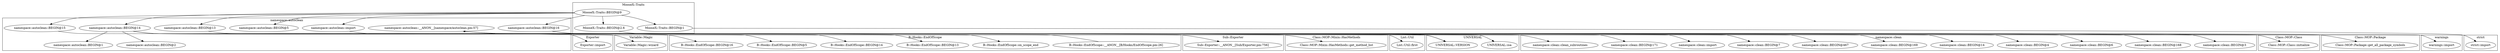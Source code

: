digraph {
graph [overlap=false]
subgraph cluster_MooseX_Traits {
	label="MooseX::Traits";
	"MooseX::Traits::BEGIN@2.6";
	"MooseX::Traits::BEGIN@1";
	"MooseX::Traits::BEGIN@9";
}
subgraph cluster_Variable_Magic {
	label="Variable::Magic";
	"Variable::Magic::wizard";
}
subgraph cluster_Class_MOP_Mixin_HasMethods {
	label="Class::MOP::Mixin::HasMethods";
	"Class::MOP::Mixin::HasMethods::get_method_list";
}
subgraph cluster_List_Util {
	label="List::Util";
	"List::Util::first";
}
subgraph cluster_UNIVERSAL {
	label="UNIVERSAL";
	"UNIVERSAL::isa";
	"UNIVERSAL::VERSION";
}
subgraph cluster_namespace_clean {
	label="namespace::clean";
	"namespace::clean::BEGIN@3";
	"namespace::clean::BEGIN@168";
	"namespace::clean::BEGIN@6";
	"namespace::clean::BEGIN@4";
	"namespace::clean::BEGIN@14";
	"namespace::clean::clean_subroutines";
	"namespace::clean::BEGIN@169";
	"namespace::clean::BEGIN@467";
	"namespace::clean::BEGIN@7";
	"namespace::clean::import";
	"namespace::clean::BEGIN@171";
}
subgraph cluster_Exporter {
	label="Exporter";
	"Exporter::import";
}
subgraph cluster_warnings {
	label="warnings";
	"warnings::import";
}
subgraph cluster_namespace_autoclean {
	label="namespace::autoclean";
	"namespace::autoclean::BEGIN@15";
	"namespace::autoclean::BEGIN@5";
	"namespace::autoclean::BEGIN@1";
	"namespace::autoclean::BEGIN@14";
	"namespace::autoclean::__ANON__[namespace/autoclean.pm:57]";
	"namespace::autoclean::BEGIN@2";
	"namespace::autoclean::BEGIN@16";
	"namespace::autoclean::import";
	"namespace::autoclean::BEGIN@13";
}
subgraph cluster_B_Hooks_EndOfScope {
	label="B::Hooks::EndOfScope";
	"B::Hooks::EndOfScope::__ANON__[B/Hooks/EndOfScope.pm:26]";
	"B::Hooks::EndOfScope::BEGIN@16";
	"B::Hooks::EndOfScope::BEGIN@13";
	"B::Hooks::EndOfScope::BEGIN@14";
	"B::Hooks::EndOfScope::on_scope_end";
	"B::Hooks::EndOfScope::BEGIN@5";
}
subgraph cluster_Sub_Exporter {
	label="Sub::Exporter";
	"Sub::Exporter::__ANON__[Sub/Exporter.pm:756]";
}
subgraph cluster_strict {
	label="strict";
	"strict::import";
}
subgraph cluster_Class_MOP_Class {
	label="Class::MOP::Class";
	"Class::MOP::Class::initialize";
}
subgraph cluster_Class_MOP_Package {
	label="Class::MOP::Package";
	"Class::MOP::Package::get_all_package_symbols";
}
"namespace::autoclean::BEGIN@15" -> "Exporter::import";
"namespace::autoclean::BEGIN@16" -> "namespace::clean::BEGIN@7";
"namespace::autoclean::BEGIN@14" -> "Variable::Magic::wizard";
"namespace::autoclean::__ANON__[namespace/autoclean.pm:57]" -> "namespace::clean::clean_subroutines";
"namespace::autoclean::BEGIN@16" -> "namespace::clean::BEGIN@3";
"namespace::autoclean::BEGIN@14" -> "B::Hooks::EndOfScope::BEGIN@13";
"namespace::autoclean::BEGIN@16" -> "namespace::clean::BEGIN@171";
"namespace::autoclean::__ANON__[namespace/autoclean.pm:57]" -> "Class::MOP::Package::get_all_package_symbols";
"namespace::autoclean::BEGIN@14" -> "namespace::autoclean::BEGIN@1";
"namespace::autoclean::BEGIN@16" -> "namespace::clean::BEGIN@14";
"MooseX::Traits::BEGIN@9" -> "MooseX::Traits::BEGIN@1";
"MooseX::Traits::BEGIN@2.6" -> "warnings::import";
"MooseX::Traits::BEGIN@9" -> "namespace::autoclean::BEGIN@14";
"namespace::autoclean::BEGIN@14" -> "B::Hooks::EndOfScope::BEGIN@16";
"namespace::autoclean::BEGIN@16" -> "namespace::clean::BEGIN@168";
"namespace::autoclean::__ANON__[namespace/autoclean.pm:57]" -> "Class::MOP::Class::initialize";
"namespace::autoclean::BEGIN@14" -> "B::Hooks::EndOfScope::BEGIN@5";
"MooseX::Traits::BEGIN@9" -> "namespace::autoclean::BEGIN@15";
"namespace::autoclean::BEGIN@16" -> "namespace::clean::import";
"MooseX::Traits::BEGIN@1" -> "strict::import";
"B::Hooks::EndOfScope::__ANON__[B/Hooks/EndOfScope.pm:26]" -> "namespace::autoclean::__ANON__[namespace/autoclean.pm:57]";
"namespace::autoclean::__ANON__[namespace/autoclean.pm:57]" -> "UNIVERSAL::VERSION";
"namespace::autoclean::BEGIN@16" -> "UNIVERSAL::VERSION";
"namespace::autoclean::BEGIN@13" -> "UNIVERSAL::VERSION";
"namespace::autoclean::BEGIN@16" -> "namespace::clean::BEGIN@467";
"namespace::autoclean::BEGIN@14" -> "namespace::autoclean::BEGIN@2";
"namespace::autoclean::BEGIN@16" -> "namespace::clean::BEGIN@4";
"namespace::autoclean::BEGIN@14" -> "Sub::Exporter::__ANON__[Sub/Exporter.pm:756]";
"MooseX::Traits::BEGIN@9" -> "MooseX::Traits::BEGIN@2.6";
"namespace::autoclean::import" -> "B::Hooks::EndOfScope::on_scope_end";
"namespace::autoclean::__ANON__[namespace/autoclean.pm:57]" -> "Class::MOP::Mixin::HasMethods::get_method_list";
"namespace::autoclean::BEGIN@16" -> "namespace::clean::BEGIN@169";
"MooseX::Traits::BEGIN@9" -> "namespace::autoclean::BEGIN@5";
"namespace::autoclean::BEGIN@16" -> "namespace::clean::BEGIN@6";
"MooseX::Traits::BEGIN@9" -> "namespace::autoclean::BEGIN@16";
"namespace::autoclean::__ANON__[namespace/autoclean.pm:57]" -> "UNIVERSAL::isa";
"MooseX::Traits::BEGIN@9" -> "namespace::autoclean::import";
"MooseX::Traits::BEGIN@9" -> "namespace::autoclean::BEGIN@13";
"namespace::autoclean::BEGIN@14" -> "B::Hooks::EndOfScope::BEGIN@14";
"namespace::autoclean::__ANON__[namespace/autoclean.pm:57]" -> "List::Util::first";
}
